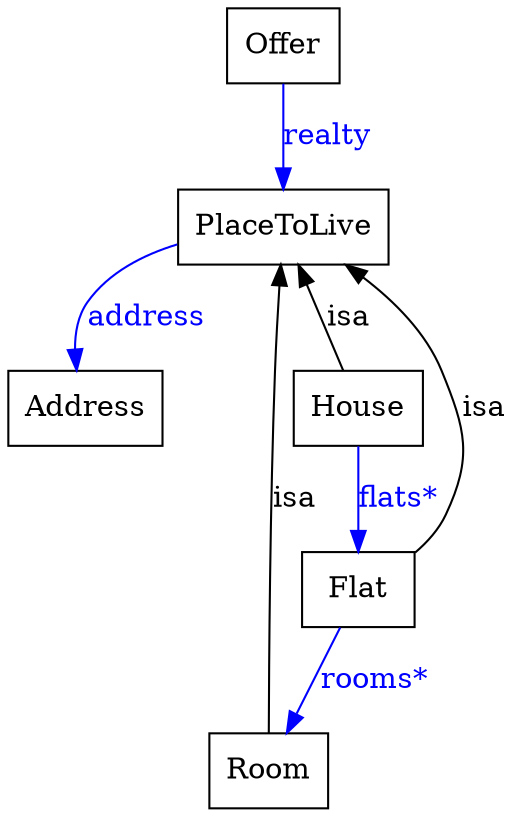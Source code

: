 digraph house {
	node [label="\N"];
	graph [bb="0,0,225,396"];
	PlaceToLive [label=PlaceToLive, shape=box, color="0.0,0.0,0.0", fontcolor="0.0,0.0,0.0", pos="125,288", width="1.33", height="0.50"];
	Address [label=Address, shape=box, color="0.0,0.0,0.0", fontcolor="0.0,0.0,0.0", pos="35,198", width="0.97", height="0.50"];
	Room [label=Room, shape=box, color="0.0,0.0,0.0", fontcolor="0.0,0.0,0.0", pos="125,18", width="0.75", height="0.50"];
	House [label=House, shape=box, color="0.0,0.0,0.0", fontcolor="0.0,0.0,0.0", pos="160,198", width="0.81", height="0.50"];
	Flat [label=Flat, shape=box, color="0.0,0.0,0.0", fontcolor="0.0,0.0,0.0", pos="160,108", width="0.75", height="0.50"];
	Offer [label=Offer, shape=box, color="0.0,0.0,0.0", fontcolor="0.0,0.0,0.0", pos="125,378", width="0.75", height="0.50"];
	PlaceToLive -> Address [style=filled, label=address, color="0.6666667,1.0,1.0", fontcolor="0.6666667,1.0,1.0", pos="e,31,216 77,279 61,274 46,266 36,252 31,245 30,235 30,226", lp="66,243"];
	PlaceToLive -> Room [label=isa, color="0.0,0.0,0.0", fontcolor="0.0,0.0,0.0", dir=back, pos="s,124,270 123,260 123,246 123,230 122,216 121,150 123,71 124,36", lp="134,153"];
	PlaceToLive -> House [label=isa, color="0.0,0.0,0.0", fontcolor="0.0,0.0,0.0", dir=back, pos="s,132,270 136,260 141,246 148,229 153,216", lp="157,243"];
	House -> Flat [style=filled, label="flats*", color="0.6666667,1.0,1.0", fontcolor="0.6666667,1.0,1.0", pos="e,160,126 160,180 160,167 160,151 160,136", lp="179,153"];
	Offer -> PlaceToLive [style=filled, label=realty, color="0.6666667,1.0,1.0", fontcolor="0.6666667,1.0,1.0", pos="e,125,306 125,360 125,347 125,331 125,316", lp="146,333"];
	PlaceToLive -> Flat [label=isa, color="0.0,0.0,0.0", fontcolor="0.0,0.0,0.0", dir=back, pos="s,153,270 161,263 176,251 191,235 198,216 209,186 215,173 202,144 199,137 193,131 187,125", lp="216,198"];
	Flat -> Room [style=filled, label="rooms*", color="0.6666667,1.0,1.0", fontcolor="0.6666667,1.0,1.0", pos="e,132,36 153,90 148,77 141,60 136,46", lp="172,63"];
}

